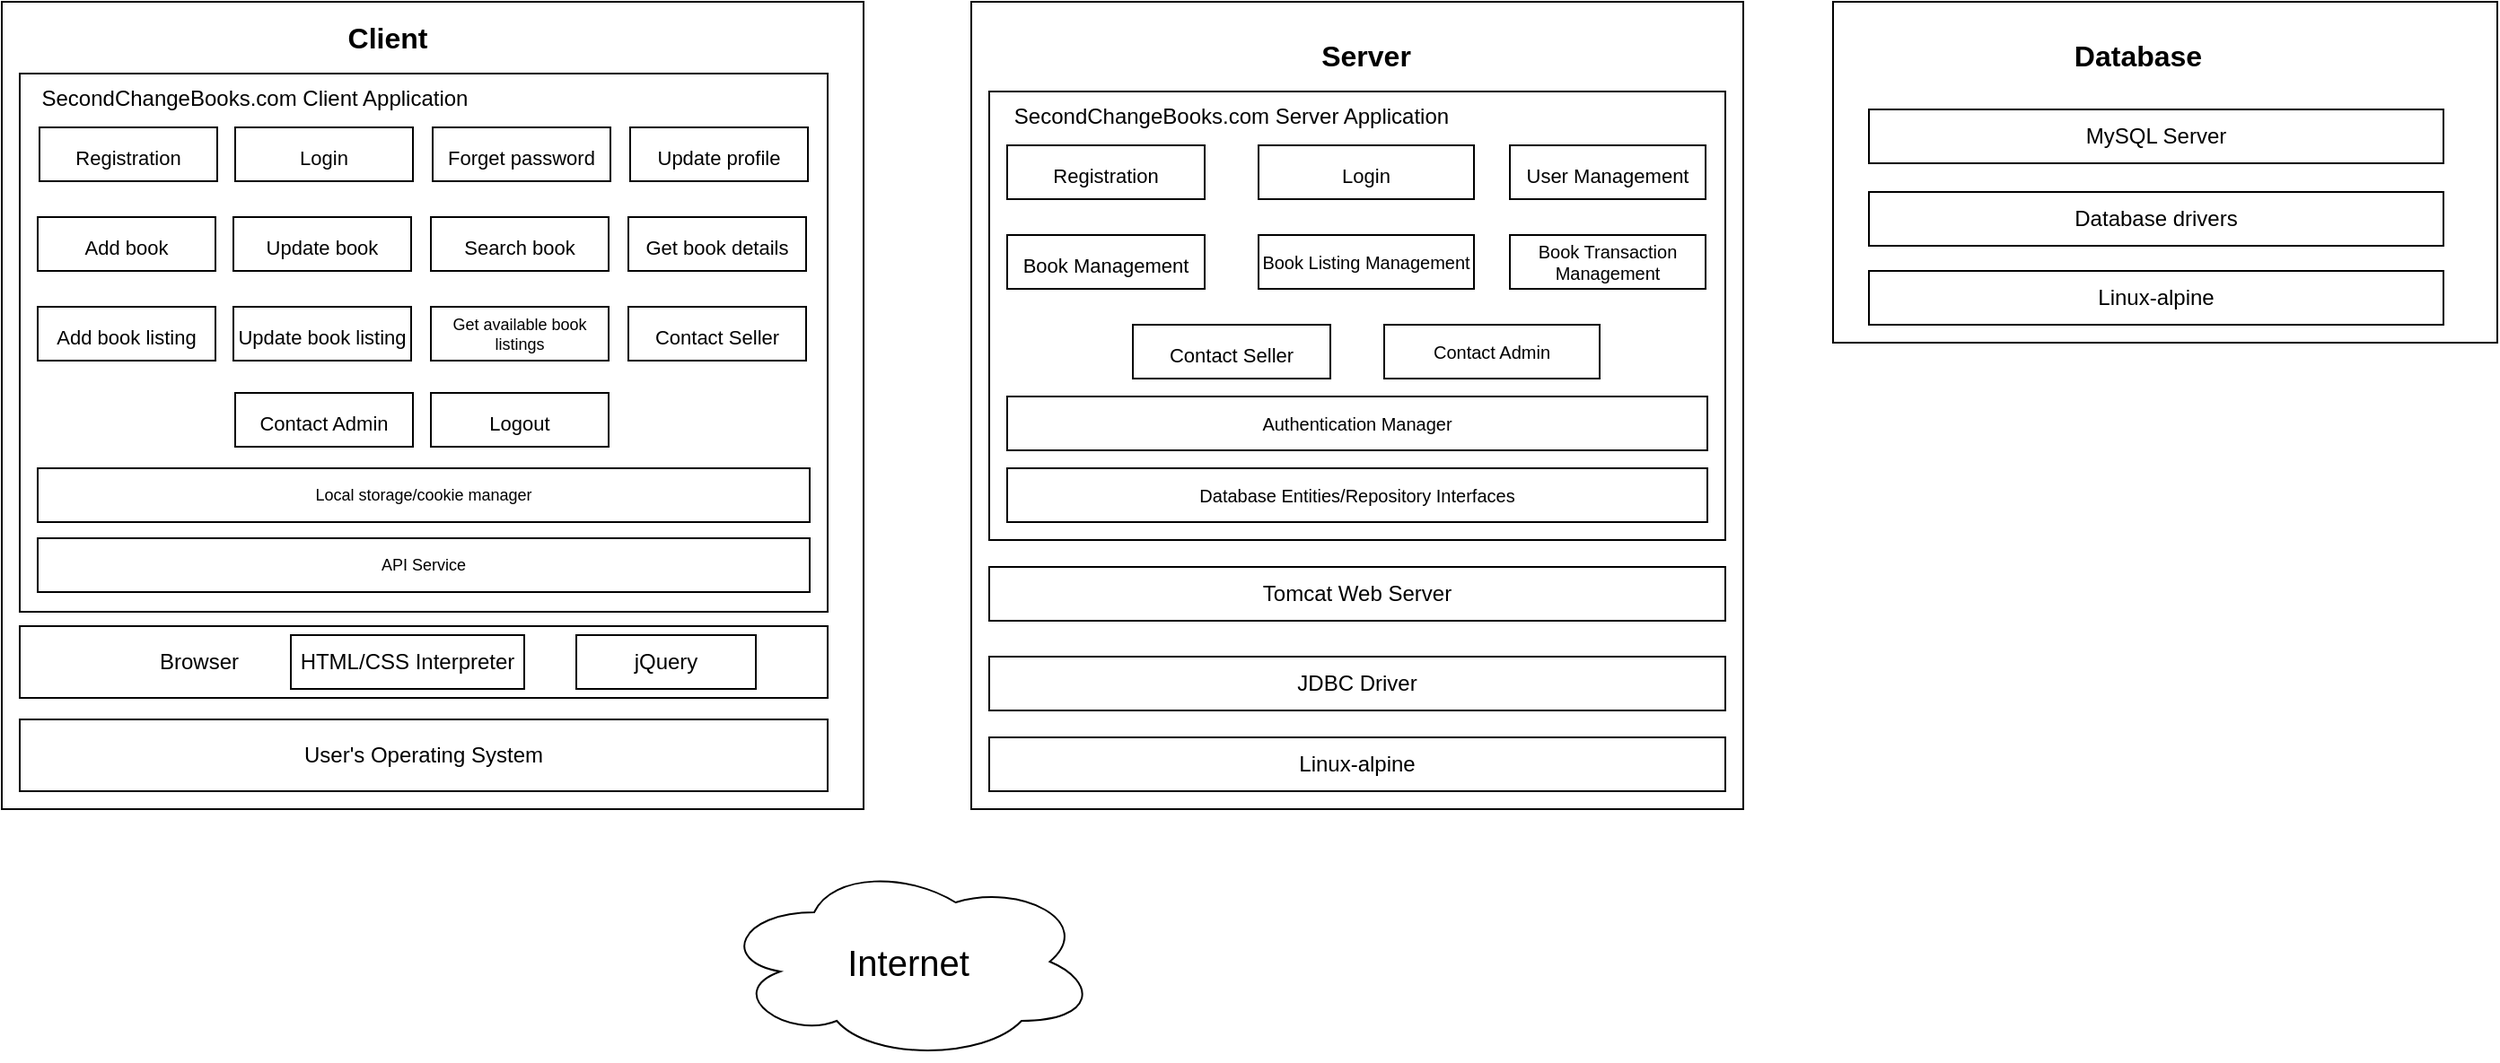<mxfile version="14.4.3" type="device"><diagram id="w2hDxSF1z6MSnKvJRuxK" name="Page-1"><mxGraphModel dx="1581" dy="909" grid="1" gridSize="10" guides="0" tooltips="1" connect="1" arrows="1" fold="1" page="1" pageScale="1" pageWidth="850" pageHeight="1100" math="0" shadow="0"><root><mxCell id="0"/><mxCell id="1" parent="0"/><mxCell id="8aT6B93kdg2a2IDDGhTV-1" value="" style="rounded=0;whiteSpace=wrap;html=1;" vertex="1" parent="1"><mxGeometry x="40" y="50" width="480" height="450" as="geometry"/></mxCell><mxCell id="8aT6B93kdg2a2IDDGhTV-2" value="User's Operating System" style="rounded=0;whiteSpace=wrap;html=1;" vertex="1" parent="1"><mxGeometry x="50" y="450" width="450" height="40" as="geometry"/></mxCell><mxCell id="8aT6B93kdg2a2IDDGhTV-3" value="Browser" style="rounded=0;whiteSpace=wrap;html=1;spacingLeft=-250;" vertex="1" parent="1"><mxGeometry x="50" y="398" width="450" height="40" as="geometry"/></mxCell><mxCell id="8aT6B93kdg2a2IDDGhTV-4" value="" style="rounded=0;whiteSpace=wrap;html=1;" vertex="1" parent="1"><mxGeometry x="50" y="90" width="450" height="300" as="geometry"/></mxCell><mxCell id="8aT6B93kdg2a2IDDGhTV-5" value="Client" style="text;html=1;strokeColor=none;fillColor=none;align=center;verticalAlign=middle;whiteSpace=wrap;rounded=0;fontSize=16;fontStyle=1" vertex="1" parent="1"><mxGeometry x="235" y="60" width="40" height="20" as="geometry"/></mxCell><mxCell id="8aT6B93kdg2a2IDDGhTV-6" value="&lt;font style=&quot;font-size: 11px&quot;&gt;Registration&lt;br&gt;&lt;/font&gt;" style="rounded=0;whiteSpace=wrap;html=1;fontSize=16;" vertex="1" parent="1"><mxGeometry x="61" y="120" width="99" height="30" as="geometry"/></mxCell><mxCell id="8aT6B93kdg2a2IDDGhTV-7" value="SecondChangeBooks.com Client Application" style="text;html=1;strokeColor=none;fillColor=none;align=center;verticalAlign=middle;whiteSpace=wrap;rounded=0;fontSize=12;" vertex="1" parent="1"><mxGeometry x="46" y="94" width="270" height="20" as="geometry"/></mxCell><mxCell id="8aT6B93kdg2a2IDDGhTV-8" value="HTML/CSS Interpreter" style="rounded=0;whiteSpace=wrap;html=1;fontSize=12;" vertex="1" parent="1"><mxGeometry x="201" y="403" width="130" height="30" as="geometry"/></mxCell><mxCell id="8aT6B93kdg2a2IDDGhTV-10" value="jQuery" style="rounded=0;whiteSpace=wrap;html=1;fontSize=12;" vertex="1" parent="1"><mxGeometry x="360" y="403" width="100" height="30" as="geometry"/></mxCell><mxCell id="8aT6B93kdg2a2IDDGhTV-11" value="&lt;font style=&quot;font-size: 11px&quot;&gt;Login&lt;br&gt;&lt;/font&gt;" style="rounded=0;whiteSpace=wrap;html=1;fontSize=16;" vertex="1" parent="1"><mxGeometry x="170" y="120" width="99" height="30" as="geometry"/></mxCell><mxCell id="8aT6B93kdg2a2IDDGhTV-12" value="" style="rounded=0;whiteSpace=wrap;html=1;" vertex="1" parent="1"><mxGeometry x="580" y="50" width="430" height="450" as="geometry"/></mxCell><mxCell id="8aT6B93kdg2a2IDDGhTV-14" value="Linux-alpine" style="rounded=0;whiteSpace=wrap;html=1;" vertex="1" parent="1"><mxGeometry x="590" y="460" width="410" height="30" as="geometry"/></mxCell><mxCell id="8aT6B93kdg2a2IDDGhTV-15" value="Tomcat Web Server" style="rounded=0;whiteSpace=wrap;html=1;spacingLeft=0;" vertex="1" parent="1"><mxGeometry x="590" y="365" width="410" height="30" as="geometry"/></mxCell><mxCell id="8aT6B93kdg2a2IDDGhTV-16" value="" style="rounded=0;whiteSpace=wrap;html=1;" vertex="1" parent="1"><mxGeometry x="590" y="100" width="410" height="250" as="geometry"/></mxCell><mxCell id="8aT6B93kdg2a2IDDGhTV-17" value="Server" style="text;html=1;strokeColor=none;fillColor=none;align=center;verticalAlign=middle;whiteSpace=wrap;rounded=0;fontSize=16;fontStyle=1" vertex="1" parent="1"><mxGeometry x="780" y="70" width="40" height="20" as="geometry"/></mxCell><mxCell id="8aT6B93kdg2a2IDDGhTV-18" value="SecondChangeBooks.com Server Application" style="text;html=1;strokeColor=none;fillColor=none;align=center;verticalAlign=middle;whiteSpace=wrap;rounded=0;fontSize=12;" vertex="1" parent="1"><mxGeometry x="590" y="104" width="270" height="20" as="geometry"/></mxCell><mxCell id="8aT6B93kdg2a2IDDGhTV-19" value="&lt;font style=&quot;font-size: 11px&quot;&gt;Forget password&lt;br&gt;&lt;/font&gt;" style="rounded=0;whiteSpace=wrap;html=1;fontSize=16;" vertex="1" parent="1"><mxGeometry x="280" y="120" width="99" height="30" as="geometry"/></mxCell><mxCell id="8aT6B93kdg2a2IDDGhTV-20" value="&lt;font style=&quot;font-size: 11px&quot;&gt;Update profile&lt;br&gt;&lt;/font&gt;" style="rounded=0;whiteSpace=wrap;html=1;fontSize=16;" vertex="1" parent="1"><mxGeometry x="390" y="120" width="99" height="30" as="geometry"/></mxCell><mxCell id="8aT6B93kdg2a2IDDGhTV-21" value="&lt;font style=&quot;font-size: 11px&quot;&gt;Add book&lt;br&gt;&lt;/font&gt;" style="rounded=0;whiteSpace=wrap;html=1;fontSize=16;" vertex="1" parent="1"><mxGeometry x="60" y="170" width="99" height="30" as="geometry"/></mxCell><mxCell id="8aT6B93kdg2a2IDDGhTV-22" value="&lt;font style=&quot;font-size: 11px&quot;&gt;Update book&lt;br&gt;&lt;/font&gt;" style="rounded=0;whiteSpace=wrap;html=1;fontSize=16;" vertex="1" parent="1"><mxGeometry x="169" y="170" width="99" height="30" as="geometry"/></mxCell><mxCell id="8aT6B93kdg2a2IDDGhTV-23" value="&lt;font style=&quot;font-size: 11px&quot;&gt;Search book&lt;br&gt;&lt;/font&gt;" style="rounded=0;whiteSpace=wrap;html=1;fontSize=16;" vertex="1" parent="1"><mxGeometry x="279" y="170" width="99" height="30" as="geometry"/></mxCell><mxCell id="8aT6B93kdg2a2IDDGhTV-24" value="&lt;font style=&quot;font-size: 11px&quot;&gt;Get book details&lt;br&gt;&lt;/font&gt;" style="rounded=0;whiteSpace=wrap;html=1;fontSize=16;" vertex="1" parent="1"><mxGeometry x="389" y="170" width="99" height="30" as="geometry"/></mxCell><mxCell id="8aT6B93kdg2a2IDDGhTV-25" value="&lt;font style=&quot;font-size: 11px&quot;&gt;Add book listing&lt;br&gt;&lt;/font&gt;" style="rounded=0;whiteSpace=wrap;html=1;fontSize=16;" vertex="1" parent="1"><mxGeometry x="60" y="220" width="99" height="30" as="geometry"/></mxCell><mxCell id="8aT6B93kdg2a2IDDGhTV-26" value="&lt;font style=&quot;font-size: 11px&quot;&gt;Update book listing&lt;br&gt;&lt;/font&gt;" style="rounded=0;whiteSpace=wrap;html=1;fontSize=16;" vertex="1" parent="1"><mxGeometry x="169" y="220" width="99" height="30" as="geometry"/></mxCell><mxCell id="8aT6B93kdg2a2IDDGhTV-27" value="&lt;font style=&quot;font-size: 9px;&quot;&gt;Get available book listings&lt;br style=&quot;font-size: 9px;&quot;&gt;&lt;/font&gt;" style="rounded=0;whiteSpace=wrap;html=1;fontSize=9;" vertex="1" parent="1"><mxGeometry x="279" y="220" width="99" height="30" as="geometry"/></mxCell><mxCell id="8aT6B93kdg2a2IDDGhTV-28" value="&lt;font style=&quot;font-size: 11px&quot;&gt;Contact Seller&lt;br&gt;&lt;/font&gt;" style="rounded=0;whiteSpace=wrap;html=1;fontSize=16;" vertex="1" parent="1"><mxGeometry x="389" y="220" width="99" height="30" as="geometry"/></mxCell><mxCell id="8aT6B93kdg2a2IDDGhTV-29" value="&lt;font style=&quot;font-size: 11px&quot;&gt;Contact Admin&lt;br&gt;&lt;/font&gt;" style="rounded=0;whiteSpace=wrap;html=1;fontSize=16;" vertex="1" parent="1"><mxGeometry x="170" y="268" width="99" height="30" as="geometry"/></mxCell><mxCell id="8aT6B93kdg2a2IDDGhTV-30" value="&lt;font style=&quot;font-size: 11px&quot;&gt;Logout&lt;br&gt;&lt;/font&gt;" style="rounded=0;whiteSpace=wrap;html=1;fontSize=16;" vertex="1" parent="1"><mxGeometry x="279" y="268" width="99" height="30" as="geometry"/></mxCell><mxCell id="8aT6B93kdg2a2IDDGhTV-33" value="Local storage/cookie manager" style="rounded=0;whiteSpace=wrap;html=1;fontSize=9;" vertex="1" parent="1"><mxGeometry x="60" y="310" width="430" height="30" as="geometry"/></mxCell><mxCell id="8aT6B93kdg2a2IDDGhTV-34" value="API Service" style="rounded=0;whiteSpace=wrap;html=1;fontSize=9;" vertex="1" parent="1"><mxGeometry x="60" y="349" width="430" height="30" as="geometry"/></mxCell><mxCell id="8aT6B93kdg2a2IDDGhTV-36" value="JDBC Driver" style="rounded=0;whiteSpace=wrap;html=1;spacingLeft=0;" vertex="1" parent="1"><mxGeometry x="590" y="415" width="410" height="30" as="geometry"/></mxCell><mxCell id="8aT6B93kdg2a2IDDGhTV-37" value="&lt;font style=&quot;font-size: 11px&quot;&gt;Registration&lt;br&gt;&lt;/font&gt;" style="rounded=0;whiteSpace=wrap;html=1;fontSize=16;" vertex="1" parent="1"><mxGeometry x="600" y="130" width="110" height="30" as="geometry"/></mxCell><mxCell id="8aT6B93kdg2a2IDDGhTV-38" value="&lt;font style=&quot;font-size: 11px&quot;&gt;Login&lt;br&gt;&lt;/font&gt;" style="rounded=0;whiteSpace=wrap;html=1;fontSize=16;" vertex="1" parent="1"><mxGeometry x="740" y="130" width="120" height="30" as="geometry"/></mxCell><mxCell id="8aT6B93kdg2a2IDDGhTV-39" value="&lt;font style=&quot;font-size: 11px&quot;&gt;User Management&lt;br&gt;&lt;/font&gt;" style="rounded=0;whiteSpace=wrap;html=1;fontSize=16;" vertex="1" parent="1"><mxGeometry x="880" y="130" width="109" height="30" as="geometry"/></mxCell><mxCell id="8aT6B93kdg2a2IDDGhTV-40" value="&lt;font style=&quot;font-size: 11px&quot;&gt;Book Management&lt;br&gt;&lt;/font&gt;" style="rounded=0;whiteSpace=wrap;html=1;fontSize=16;" vertex="1" parent="1"><mxGeometry x="600" y="180" width="110" height="30" as="geometry"/></mxCell><mxCell id="8aT6B93kdg2a2IDDGhTV-41" value="&lt;font style=&quot;font-size: 10px;&quot;&gt;Book Listing Management&lt;br style=&quot;font-size: 10px;&quot;&gt;&lt;/font&gt;" style="rounded=0;whiteSpace=wrap;html=1;fontSize=10;" vertex="1" parent="1"><mxGeometry x="740" y="180" width="120" height="30" as="geometry"/></mxCell><mxCell id="8aT6B93kdg2a2IDDGhTV-42" value="&lt;font style=&quot;font-size: 10px;&quot;&gt;Book Transaction Management&lt;br style=&quot;font-size: 10px;&quot;&gt;&lt;/font&gt;" style="rounded=0;whiteSpace=wrap;html=1;fontSize=10;" vertex="1" parent="1"><mxGeometry x="880" y="180" width="109" height="30" as="geometry"/></mxCell><mxCell id="8aT6B93kdg2a2IDDGhTV-43" value="&lt;font style=&quot;font-size: 11px&quot;&gt;Contact Seller&lt;br&gt;&lt;/font&gt;" style="rounded=0;whiteSpace=wrap;html=1;fontSize=16;" vertex="1" parent="1"><mxGeometry x="670" y="230" width="110" height="30" as="geometry"/></mxCell><mxCell id="8aT6B93kdg2a2IDDGhTV-44" value="&lt;font style=&quot;font-size: 10px&quot;&gt;Contact Admin&lt;br style=&quot;font-size: 10px&quot;&gt;&lt;/font&gt;" style="rounded=0;whiteSpace=wrap;html=1;fontSize=10;" vertex="1" parent="1"><mxGeometry x="810" y="230" width="120" height="30" as="geometry"/></mxCell><mxCell id="8aT6B93kdg2a2IDDGhTV-45" value="&lt;font style=&quot;font-size: 10px&quot;&gt;Authentication Manager&lt;br style=&quot;font-size: 10px&quot;&gt;&lt;/font&gt;" style="rounded=0;whiteSpace=wrap;html=1;fontSize=10;" vertex="1" parent="1"><mxGeometry x="600" y="270" width="390" height="30" as="geometry"/></mxCell><mxCell id="8aT6B93kdg2a2IDDGhTV-46" value="&lt;font style=&quot;font-size: 10px&quot;&gt;Database Entities/Repository Interfaces&lt;br style=&quot;font-size: 10px&quot;&gt;&lt;/font&gt;" style="rounded=0;whiteSpace=wrap;html=1;fontSize=10;" vertex="1" parent="1"><mxGeometry x="600" y="310" width="390" height="30" as="geometry"/></mxCell><mxCell id="8aT6B93kdg2a2IDDGhTV-47" value="Internet" style="ellipse;shape=cloud;whiteSpace=wrap;html=1;fontSize=20;" vertex="1" parent="1"><mxGeometry x="440" y="530" width="210" height="110" as="geometry"/></mxCell><mxCell id="8aT6B93kdg2a2IDDGhTV-48" value="" style="rounded=0;whiteSpace=wrap;html=1;fontSize=10;" vertex="1" parent="1"><mxGeometry x="1060" y="50" width="370" height="190" as="geometry"/></mxCell><mxCell id="8aT6B93kdg2a2IDDGhTV-49" value="Database" style="text;html=1;strokeColor=none;fillColor=none;align=center;verticalAlign=middle;whiteSpace=wrap;rounded=0;fontSize=16;fontStyle=1" vertex="1" parent="1"><mxGeometry x="1210" y="70" width="40" height="20" as="geometry"/></mxCell><mxCell id="8aT6B93kdg2a2IDDGhTV-50" value="Linux-alpine" style="rounded=0;whiteSpace=wrap;html=1;" vertex="1" parent="1"><mxGeometry x="1080" y="200" width="320" height="30" as="geometry"/></mxCell><mxCell id="8aT6B93kdg2a2IDDGhTV-51" value="Database drivers" style="rounded=0;whiteSpace=wrap;html=1;" vertex="1" parent="1"><mxGeometry x="1080" y="156" width="320" height="30" as="geometry"/></mxCell><mxCell id="8aT6B93kdg2a2IDDGhTV-52" value="MySQL Server" style="rounded=0;whiteSpace=wrap;html=1;" vertex="1" parent="1"><mxGeometry x="1080" y="110" width="320" height="30" as="geometry"/></mxCell></root></mxGraphModel></diagram></mxfile>